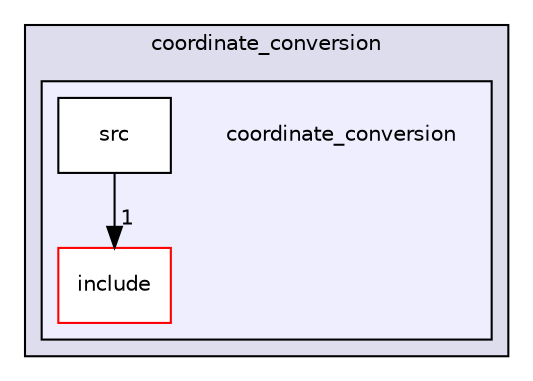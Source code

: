 digraph "/home/fascar/temp/adore/coordinate_conversion/coordinate_conversion" {
  compound=true
  node [ fontsize="10", fontname="Helvetica"];
  edge [ labelfontsize="10", labelfontname="Helvetica"];
  subgraph clusterdir_6e37c74a0ff481b16b1d1efbf9a3b900 {
    graph [ bgcolor="#ddddee", pencolor="black", label="coordinate_conversion" fontname="Helvetica", fontsize="10", URL="dir_6e37c74a0ff481b16b1d1efbf9a3b900.html"]
  subgraph clusterdir_e19e0f520f29eb9ec359fd1104c9ecf3 {
    graph [ bgcolor="#eeeeff", pencolor="black", label="" URL="dir_e19e0f520f29eb9ec359fd1104c9ecf3.html"];
    dir_e19e0f520f29eb9ec359fd1104c9ecf3 [shape=plaintext label="coordinate_conversion"];
  dir_898e4edbcd40f61f671a1339ef9c550c [shape=box label="include" fillcolor="white" style="filled" color="red" URL="dir_898e4edbcd40f61f671a1339ef9c550c.html"];
  dir_2f002b8a1bb33c036778e22ba262de7f [shape=box label="src" fillcolor="white" style="filled" URL="dir_2f002b8a1bb33c036778e22ba262de7f.html"];
  }
  }
  dir_2f002b8a1bb33c036778e22ba262de7f->dir_898e4edbcd40f61f671a1339ef9c550c [headlabel="1", labeldistance=1.5 headhref="dir_000035_000033.html"];
}
